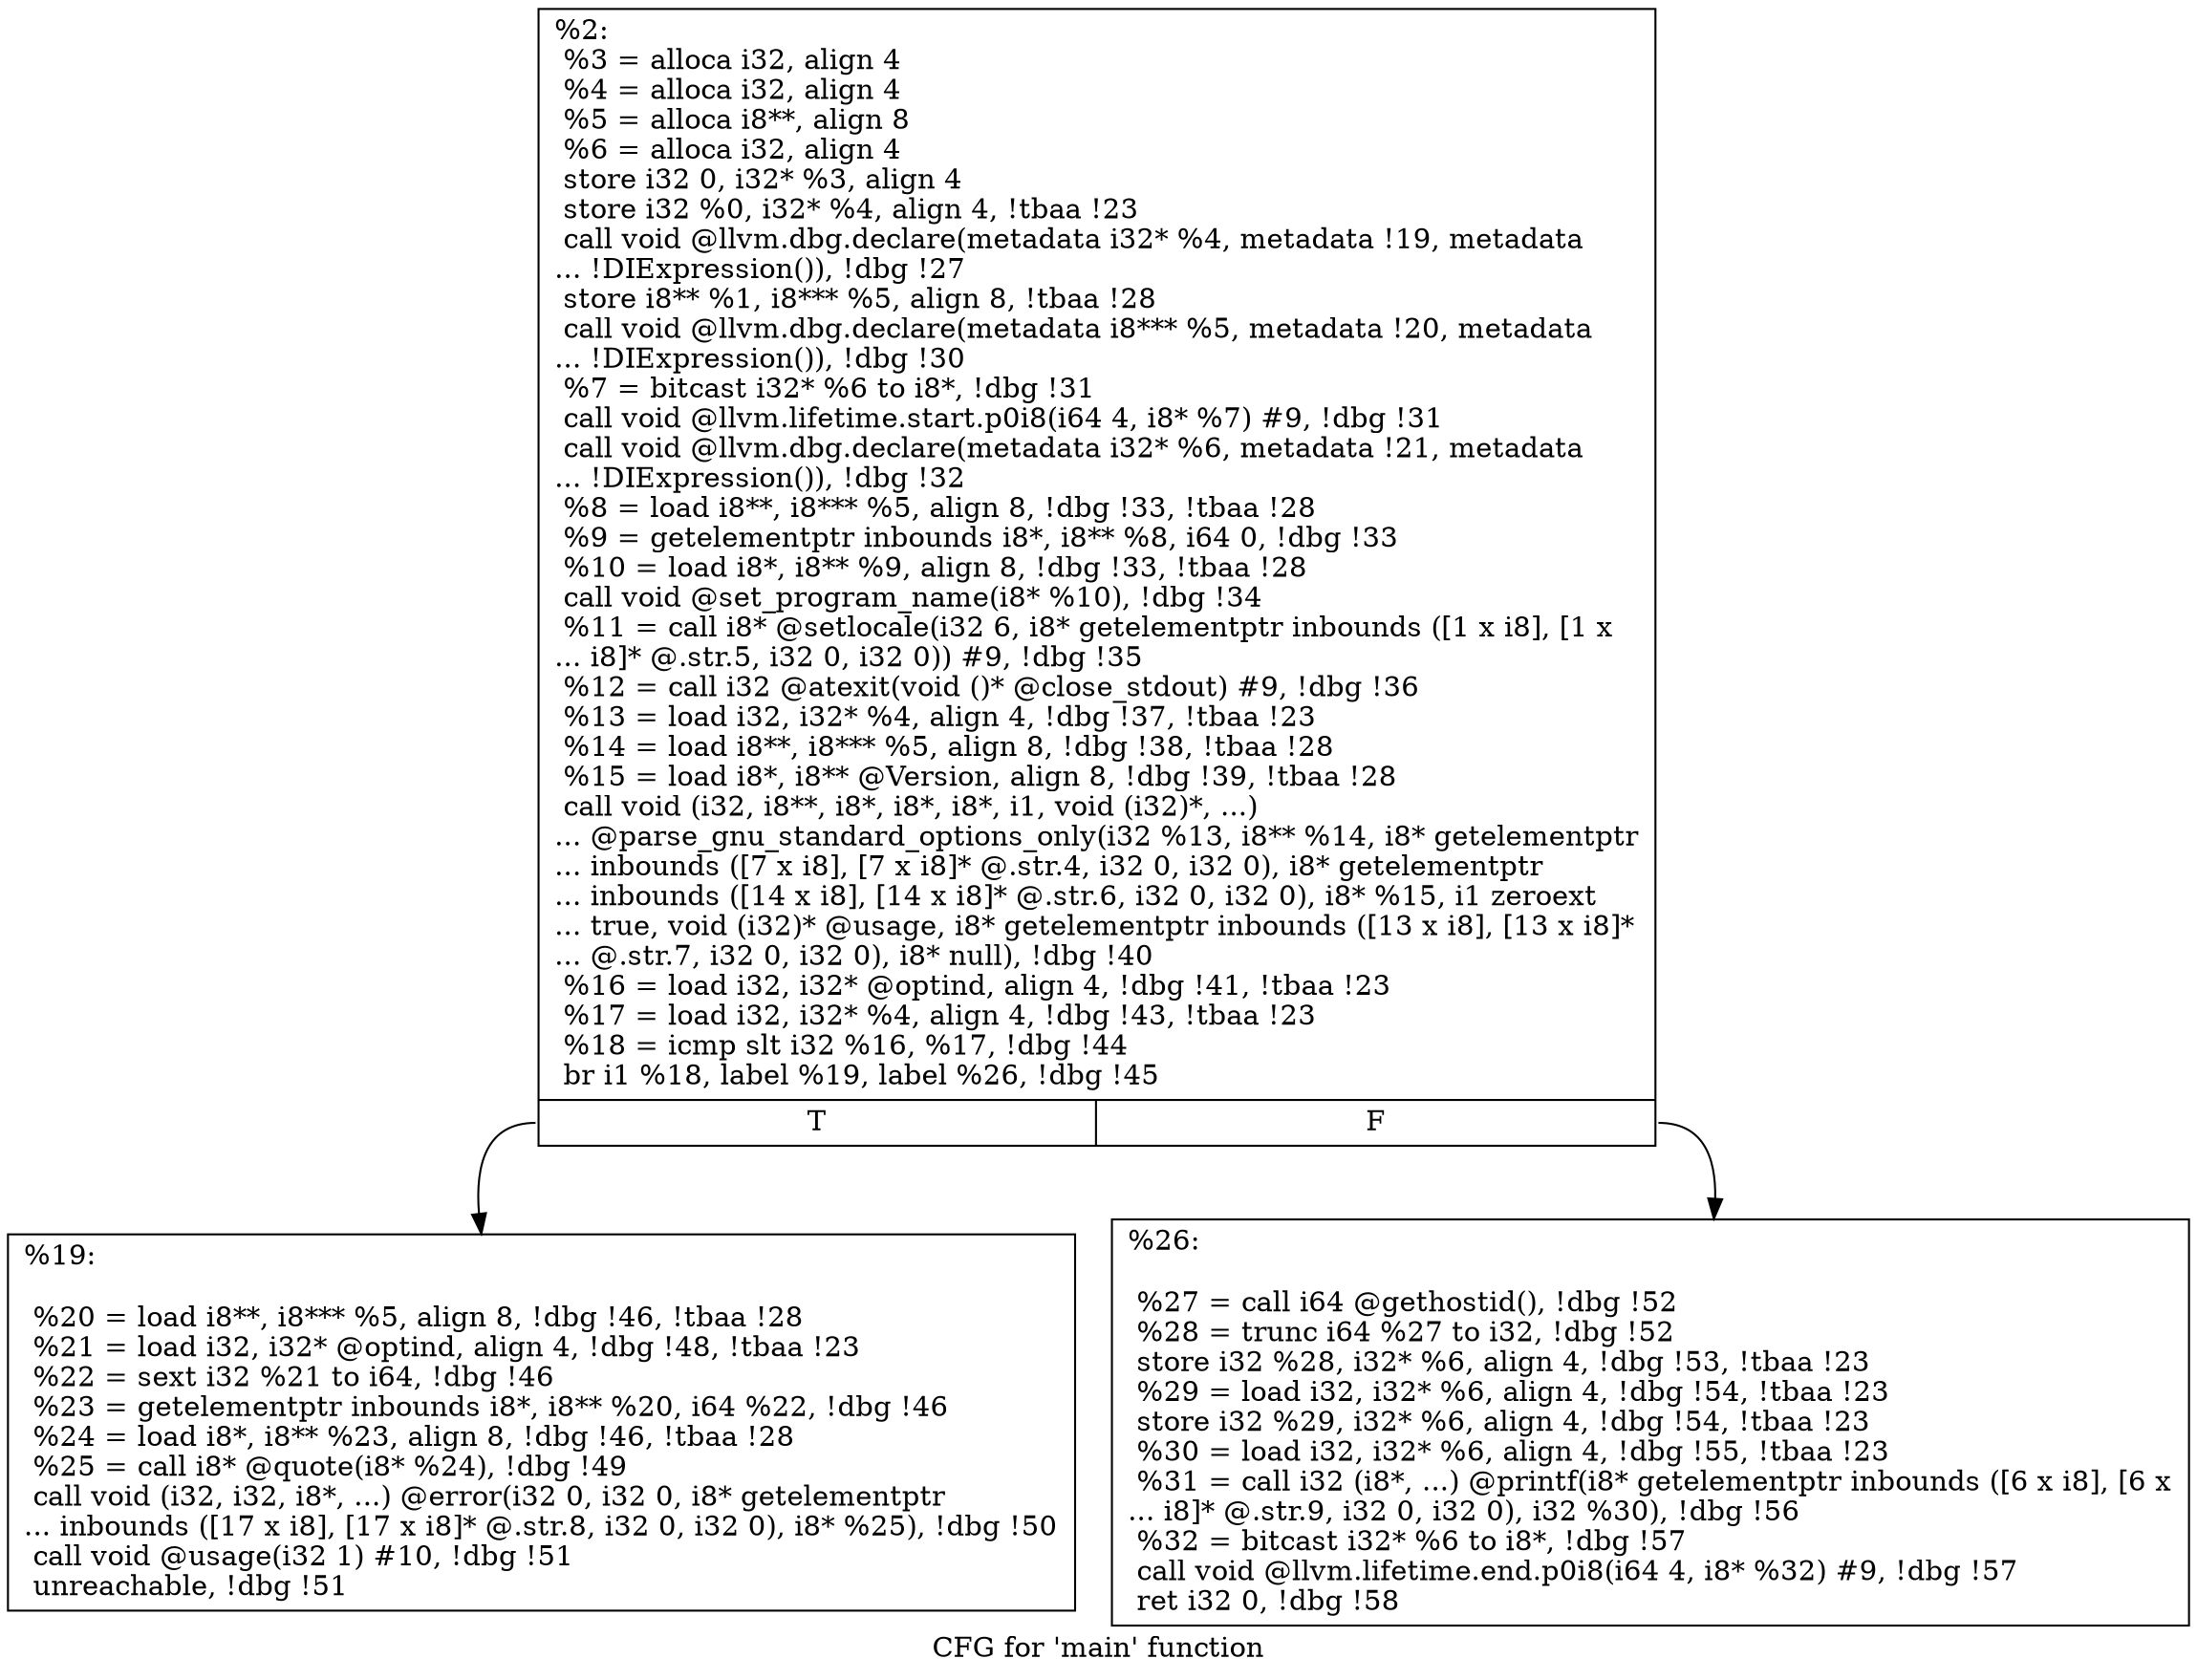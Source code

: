 digraph "CFG for 'main' function" {
	label="CFG for 'main' function";

	Node0x122ed10 [shape=record,label="{%2:\l  %3 = alloca i32, align 4\l  %4 = alloca i32, align 4\l  %5 = alloca i8**, align 8\l  %6 = alloca i32, align 4\l  store i32 0, i32* %3, align 4\l  store i32 %0, i32* %4, align 4, !tbaa !23\l  call void @llvm.dbg.declare(metadata i32* %4, metadata !19, metadata\l... !DIExpression()), !dbg !27\l  store i8** %1, i8*** %5, align 8, !tbaa !28\l  call void @llvm.dbg.declare(metadata i8*** %5, metadata !20, metadata\l... !DIExpression()), !dbg !30\l  %7 = bitcast i32* %6 to i8*, !dbg !31\l  call void @llvm.lifetime.start.p0i8(i64 4, i8* %7) #9, !dbg !31\l  call void @llvm.dbg.declare(metadata i32* %6, metadata !21, metadata\l... !DIExpression()), !dbg !32\l  %8 = load i8**, i8*** %5, align 8, !dbg !33, !tbaa !28\l  %9 = getelementptr inbounds i8*, i8** %8, i64 0, !dbg !33\l  %10 = load i8*, i8** %9, align 8, !dbg !33, !tbaa !28\l  call void @set_program_name(i8* %10), !dbg !34\l  %11 = call i8* @setlocale(i32 6, i8* getelementptr inbounds ([1 x i8], [1 x\l... i8]* @.str.5, i32 0, i32 0)) #9, !dbg !35\l  %12 = call i32 @atexit(void ()* @close_stdout) #9, !dbg !36\l  %13 = load i32, i32* %4, align 4, !dbg !37, !tbaa !23\l  %14 = load i8**, i8*** %5, align 8, !dbg !38, !tbaa !28\l  %15 = load i8*, i8** @Version, align 8, !dbg !39, !tbaa !28\l  call void (i32, i8**, i8*, i8*, i8*, i1, void (i32)*, ...)\l... @parse_gnu_standard_options_only(i32 %13, i8** %14, i8* getelementptr\l... inbounds ([7 x i8], [7 x i8]* @.str.4, i32 0, i32 0), i8* getelementptr\l... inbounds ([14 x i8], [14 x i8]* @.str.6, i32 0, i32 0), i8* %15, i1 zeroext\l... true, void (i32)* @usage, i8* getelementptr inbounds ([13 x i8], [13 x i8]*\l... @.str.7, i32 0, i32 0), i8* null), !dbg !40\l  %16 = load i32, i32* @optind, align 4, !dbg !41, !tbaa !23\l  %17 = load i32, i32* %4, align 4, !dbg !43, !tbaa !23\l  %18 = icmp slt i32 %16, %17, !dbg !44\l  br i1 %18, label %19, label %26, !dbg !45\l|{<s0>T|<s1>F}}"];
	Node0x122ed10:s0 -> Node0x122ed60;
	Node0x122ed10:s1 -> Node0x122edb0;
	Node0x122ed60 [shape=record,label="{%19:\l\l  %20 = load i8**, i8*** %5, align 8, !dbg !46, !tbaa !28\l  %21 = load i32, i32* @optind, align 4, !dbg !48, !tbaa !23\l  %22 = sext i32 %21 to i64, !dbg !46\l  %23 = getelementptr inbounds i8*, i8** %20, i64 %22, !dbg !46\l  %24 = load i8*, i8** %23, align 8, !dbg !46, !tbaa !28\l  %25 = call i8* @quote(i8* %24), !dbg !49\l  call void (i32, i32, i8*, ...) @error(i32 0, i32 0, i8* getelementptr\l... inbounds ([17 x i8], [17 x i8]* @.str.8, i32 0, i32 0), i8* %25), !dbg !50\l  call void @usage(i32 1) #10, !dbg !51\l  unreachable, !dbg !51\l}"];
	Node0x122edb0 [shape=record,label="{%26:\l\l  %27 = call i64 @gethostid(), !dbg !52\l  %28 = trunc i64 %27 to i32, !dbg !52\l  store i32 %28, i32* %6, align 4, !dbg !53, !tbaa !23\l  %29 = load i32, i32* %6, align 4, !dbg !54, !tbaa !23\l  store i32 %29, i32* %6, align 4, !dbg !54, !tbaa !23\l  %30 = load i32, i32* %6, align 4, !dbg !55, !tbaa !23\l  %31 = call i32 (i8*, ...) @printf(i8* getelementptr inbounds ([6 x i8], [6 x\l... i8]* @.str.9, i32 0, i32 0), i32 %30), !dbg !56\l  %32 = bitcast i32* %6 to i8*, !dbg !57\l  call void @llvm.lifetime.end.p0i8(i64 4, i8* %32) #9, !dbg !57\l  ret i32 0, !dbg !58\l}"];
}

